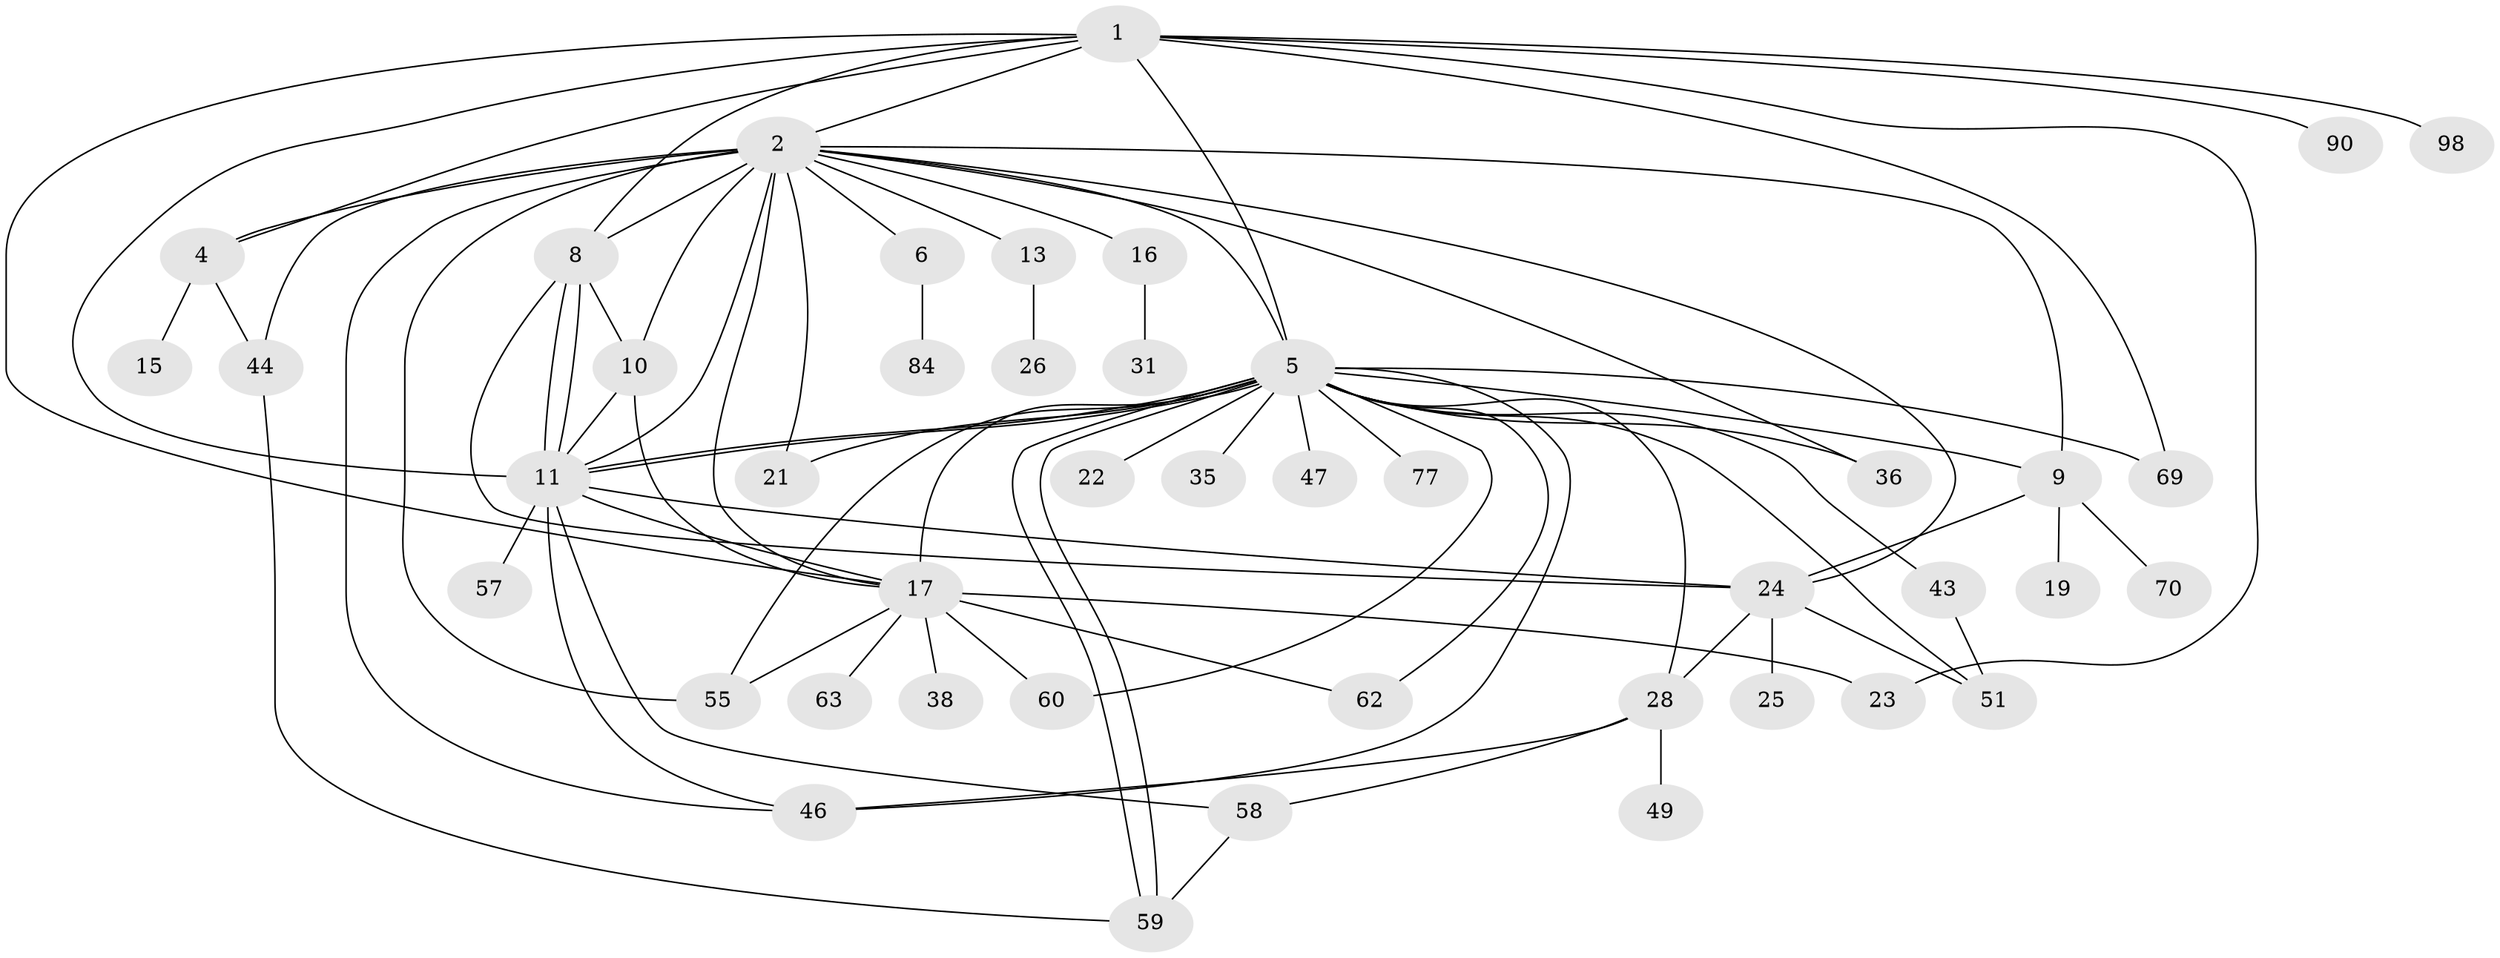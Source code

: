 // original degree distribution, {10: 0.026785714285714284, 12: 0.008928571428571428, 19: 0.008928571428571428, 4: 0.11607142857142858, 24: 0.008928571428571428, 2: 0.33035714285714285, 1: 0.35714285714285715, 7: 0.008928571428571428, 3: 0.09821428571428571, 9: 0.017857142857142856, 5: 0.008928571428571428, 6: 0.008928571428571428}
// Generated by graph-tools (version 1.1) at 2025/18/03/04/25 18:18:06]
// undirected, 44 vertices, 80 edges
graph export_dot {
graph [start="1"]
  node [color=gray90,style=filled];
  1 [super="+54"];
  2 [super="+88+73+7+3+71+14"];
  4 [super="+110"];
  5;
  6;
  8 [super="+32+20+34+18+91+97"];
  9 [super="+29+78+75+67+72"];
  10 [super="+94+81"];
  11 [super="+37"];
  13;
  15;
  16;
  17 [super="+27"];
  19;
  21 [super="+48+74"];
  22;
  23 [super="+112+50"];
  24 [super="+95+80"];
  25 [super="+42"];
  26 [super="+105"];
  28 [super="+45+85"];
  31;
  35;
  36 [super="+66"];
  38 [super="+100"];
  43;
  44 [super="+56+103+68"];
  46 [super="+53"];
  47 [super="+107"];
  49;
  51 [super="+52"];
  55 [super="+79"];
  57;
  58 [super="+93"];
  59;
  60;
  62;
  63;
  69;
  70;
  77;
  84;
  90;
  98;
  1 -- 2;
  1 -- 5;
  1 -- 8;
  1 -- 11;
  1 -- 23;
  1 -- 90;
  1 -- 98;
  1 -- 17;
  1 -- 4;
  1 -- 69;
  2 -- 5;
  2 -- 16;
  2 -- 21;
  2 -- 24;
  2 -- 46;
  2 -- 4;
  2 -- 36;
  2 -- 6;
  2 -- 8 [weight=3];
  2 -- 9 [weight=3];
  2 -- 10;
  2 -- 11;
  2 -- 44;
  2 -- 13;
  2 -- 17 [weight=2];
  2 -- 55 [weight=2];
  4 -- 15;
  4 -- 44;
  5 -- 11 [weight=2];
  5 -- 11;
  5 -- 22;
  5 -- 28;
  5 -- 35;
  5 -- 43;
  5 -- 46;
  5 -- 47;
  5 -- 51;
  5 -- 55;
  5 -- 59;
  5 -- 59;
  5 -- 60;
  5 -- 62;
  5 -- 69;
  5 -- 77;
  5 -- 9 [weight=2];
  5 -- 17;
  5 -- 36;
  5 -- 21;
  6 -- 84;
  8 -- 11 [weight=2];
  8 -- 11;
  8 -- 24;
  8 -- 10 [weight=2];
  9 -- 19;
  9 -- 24;
  9 -- 70;
  10 -- 11;
  10 -- 17;
  11 -- 24;
  11 -- 17;
  11 -- 57;
  11 -- 58;
  11 -- 46;
  13 -- 26;
  16 -- 31;
  17 -- 38;
  17 -- 55;
  17 -- 23;
  17 -- 60;
  17 -- 62;
  17 -- 63;
  24 -- 25;
  24 -- 28;
  24 -- 51;
  28 -- 49;
  28 -- 58;
  28 -- 46;
  43 -- 51;
  44 -- 59;
  58 -- 59;
}
